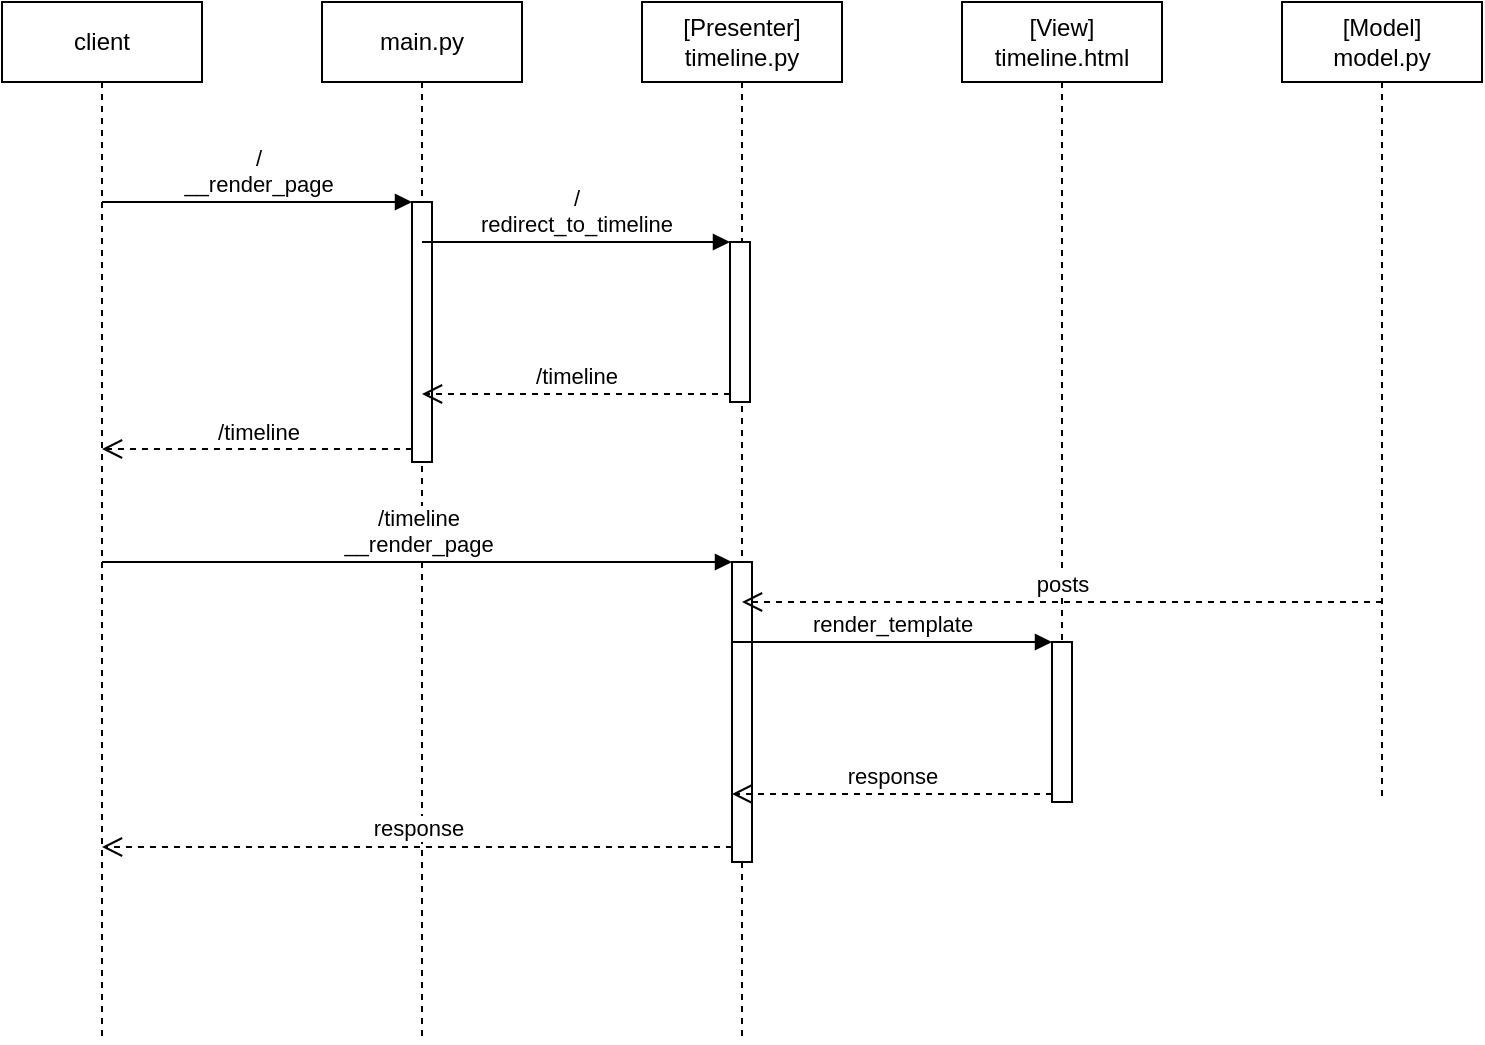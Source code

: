 <mxfile version="14.9.6" type="github">
  <diagram id="3Ga6dScyXUw5H9ggd_e5" name="初期値URLからタイムライン画面の表示まで">
    <mxGraphModel dx="868" dy="482" grid="1" gridSize="10" guides="1" tooltips="1" connect="1" arrows="1" fold="1" page="1" pageScale="1" pageWidth="827" pageHeight="1169" math="0" shadow="0">
      <root>
        <mxCell id="0" />
        <mxCell id="1" parent="0" />
        <mxCell id="QCV03pJBRbpHMn6trOfh-1" value="client" style="shape=umlLifeline;perimeter=lifelinePerimeter;whiteSpace=wrap;html=1;container=1;collapsible=0;recursiveResize=0;outlineConnect=0;" vertex="1" parent="1">
          <mxGeometry x="40" y="40" width="100" height="520" as="geometry" />
        </mxCell>
        <mxCell id="QCV03pJBRbpHMn6trOfh-2" value="main.py" style="shape=umlLifeline;perimeter=lifelinePerimeter;whiteSpace=wrap;html=1;container=1;collapsible=0;recursiveResize=0;outlineConnect=0;" vertex="1" parent="1">
          <mxGeometry x="200" y="40" width="100" height="520" as="geometry" />
        </mxCell>
        <mxCell id="QCV03pJBRbpHMn6trOfh-3" value="[Presenter]&lt;br&gt;timeline.py" style="shape=umlLifeline;perimeter=lifelinePerimeter;whiteSpace=wrap;html=1;container=1;collapsible=0;recursiveResize=0;outlineConnect=0;" vertex="1" parent="1">
          <mxGeometry x="360" y="40" width="100" height="520" as="geometry" />
        </mxCell>
        <mxCell id="QCV03pJBRbpHMn6trOfh-16" value="" style="html=1;points=[];perimeter=orthogonalPerimeter;" vertex="1" parent="QCV03pJBRbpHMn6trOfh-3">
          <mxGeometry x="44" y="120" width="10" height="80" as="geometry" />
        </mxCell>
        <mxCell id="QCV03pJBRbpHMn6trOfh-4" value="[View]&lt;br&gt;timeline.html" style="shape=umlLifeline;perimeter=lifelinePerimeter;whiteSpace=wrap;html=1;container=1;collapsible=0;recursiveResize=0;outlineConnect=0;" vertex="1" parent="1">
          <mxGeometry x="520" y="40" width="100" height="400" as="geometry" />
        </mxCell>
        <mxCell id="QCV03pJBRbpHMn6trOfh-5" value="[Model]&lt;br&gt;model.py" style="shape=umlLifeline;perimeter=lifelinePerimeter;whiteSpace=wrap;html=1;container=1;collapsible=0;recursiveResize=0;outlineConnect=0;" vertex="1" parent="1">
          <mxGeometry x="680" y="40" width="100" height="400" as="geometry" />
        </mxCell>
        <mxCell id="QCV03pJBRbpHMn6trOfh-13" value="" style="html=1;points=[];perimeter=orthogonalPerimeter;" vertex="1" parent="1">
          <mxGeometry x="245" y="140" width="10" height="130" as="geometry" />
        </mxCell>
        <mxCell id="QCV03pJBRbpHMn6trOfh-14" value="/&lt;br&gt;__render_page" style="html=1;verticalAlign=bottom;endArrow=block;entryX=0;entryY=0;" edge="1" target="QCV03pJBRbpHMn6trOfh-13" parent="1">
          <mxGeometry relative="1" as="geometry">
            <mxPoint x="90" y="140" as="sourcePoint" />
          </mxGeometry>
        </mxCell>
        <mxCell id="QCV03pJBRbpHMn6trOfh-15" value="/timeline" style="html=1;verticalAlign=bottom;endArrow=open;dashed=1;endSize=8;exitX=0;exitY=0.95;" edge="1" source="QCV03pJBRbpHMn6trOfh-13" parent="1" target="QCV03pJBRbpHMn6trOfh-1">
          <mxGeometry relative="1" as="geometry">
            <mxPoint x="90" y="216" as="targetPoint" />
          </mxGeometry>
        </mxCell>
        <mxCell id="QCV03pJBRbpHMn6trOfh-17" value="/&lt;br&gt;redirect_to_timeline" style="html=1;verticalAlign=bottom;endArrow=block;entryX=0;entryY=0;" edge="1" target="QCV03pJBRbpHMn6trOfh-16" parent="1">
          <mxGeometry relative="1" as="geometry">
            <mxPoint x="250" y="160" as="sourcePoint" />
          </mxGeometry>
        </mxCell>
        <mxCell id="QCV03pJBRbpHMn6trOfh-18" value="/timeline" style="html=1;verticalAlign=bottom;endArrow=open;dashed=1;endSize=8;exitX=0;exitY=0.95;" edge="1" source="QCV03pJBRbpHMn6trOfh-16" parent="1">
          <mxGeometry relative="1" as="geometry">
            <mxPoint x="250" y="236" as="targetPoint" />
          </mxGeometry>
        </mxCell>
        <mxCell id="QCV03pJBRbpHMn6trOfh-19" value="" style="html=1;points=[];perimeter=orthogonalPerimeter;" vertex="1" parent="1">
          <mxGeometry x="405" y="320" width="10" height="150" as="geometry" />
        </mxCell>
        <mxCell id="QCV03pJBRbpHMn6trOfh-20" value="/timeline&lt;br&gt;__render_page" style="html=1;verticalAlign=bottom;endArrow=block;entryX=0;entryY=0;" edge="1" target="QCV03pJBRbpHMn6trOfh-19" parent="1" source="QCV03pJBRbpHMn6trOfh-1">
          <mxGeometry relative="1" as="geometry">
            <mxPoint x="90" y="300" as="sourcePoint" />
          </mxGeometry>
        </mxCell>
        <mxCell id="QCV03pJBRbpHMn6trOfh-21" value="response" style="html=1;verticalAlign=bottom;endArrow=open;dashed=1;endSize=8;exitX=0;exitY=0.95;" edge="1" source="QCV03pJBRbpHMn6trOfh-19" parent="1" target="QCV03pJBRbpHMn6trOfh-1">
          <mxGeometry relative="1" as="geometry">
            <mxPoint x="90" y="376" as="targetPoint" />
          </mxGeometry>
        </mxCell>
        <mxCell id="QCV03pJBRbpHMn6trOfh-24" value="posts" style="html=1;verticalAlign=bottom;endArrow=open;dashed=1;endSize=8;exitX=0;exitY=0.95;" edge="1" parent="1">
          <mxGeometry relative="1" as="geometry">
            <mxPoint x="410" y="340" as="targetPoint" />
            <mxPoint x="730" y="340" as="sourcePoint" />
          </mxGeometry>
        </mxCell>
        <mxCell id="QCV03pJBRbpHMn6trOfh-25" value="" style="html=1;points=[];perimeter=orthogonalPerimeter;" vertex="1" parent="1">
          <mxGeometry x="565" y="360" width="10" height="80" as="geometry" />
        </mxCell>
        <mxCell id="QCV03pJBRbpHMn6trOfh-26" value="render_template" style="html=1;verticalAlign=bottom;endArrow=block;entryX=0;entryY=0;" edge="1" target="QCV03pJBRbpHMn6trOfh-25" parent="1">
          <mxGeometry relative="1" as="geometry">
            <mxPoint x="405" y="360" as="sourcePoint" />
          </mxGeometry>
        </mxCell>
        <mxCell id="QCV03pJBRbpHMn6trOfh-27" value="response" style="html=1;verticalAlign=bottom;endArrow=open;dashed=1;endSize=8;exitX=0;exitY=0.95;" edge="1" source="QCV03pJBRbpHMn6trOfh-25" parent="1">
          <mxGeometry relative="1" as="geometry">
            <mxPoint x="405" y="436" as="targetPoint" />
          </mxGeometry>
        </mxCell>
      </root>
    </mxGraphModel>
  </diagram>
</mxfile>
